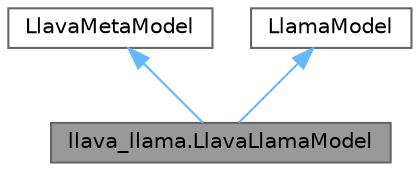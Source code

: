 digraph "llava_llama.LlavaLlamaModel"
{
 // LATEX_PDF_SIZE
  bgcolor="transparent";
  edge [fontname=Helvetica,fontsize=10,labelfontname=Helvetica,labelfontsize=10];
  node [fontname=Helvetica,fontsize=10,shape=box,height=0.2,width=0.4];
  Node1 [id="Node000001",label="llava_llama.LlavaLlamaModel",height=0.2,width=0.4,color="gray40", fillcolor="grey60", style="filled", fontcolor="black",tooltip="LLaVA 모델의 LLaMA 기반 핵심 모델 구현 클래스"];
  Node2 -> Node1 [id="edge3_Node000001_Node000002",dir="back",color="steelblue1",style="solid",tooltip=" "];
  Node2 [id="Node000002",label="LlavaMetaModel",height=0.2,width=0.4,color="gray40", fillcolor="white", style="filled",tooltip=" "];
  Node3 -> Node1 [id="edge4_Node000001_Node000003",dir="back",color="steelblue1",style="solid",tooltip=" "];
  Node3 [id="Node000003",label="LlamaModel",height=0.2,width=0.4,color="gray40", fillcolor="white", style="filled",tooltip=" "];
}
